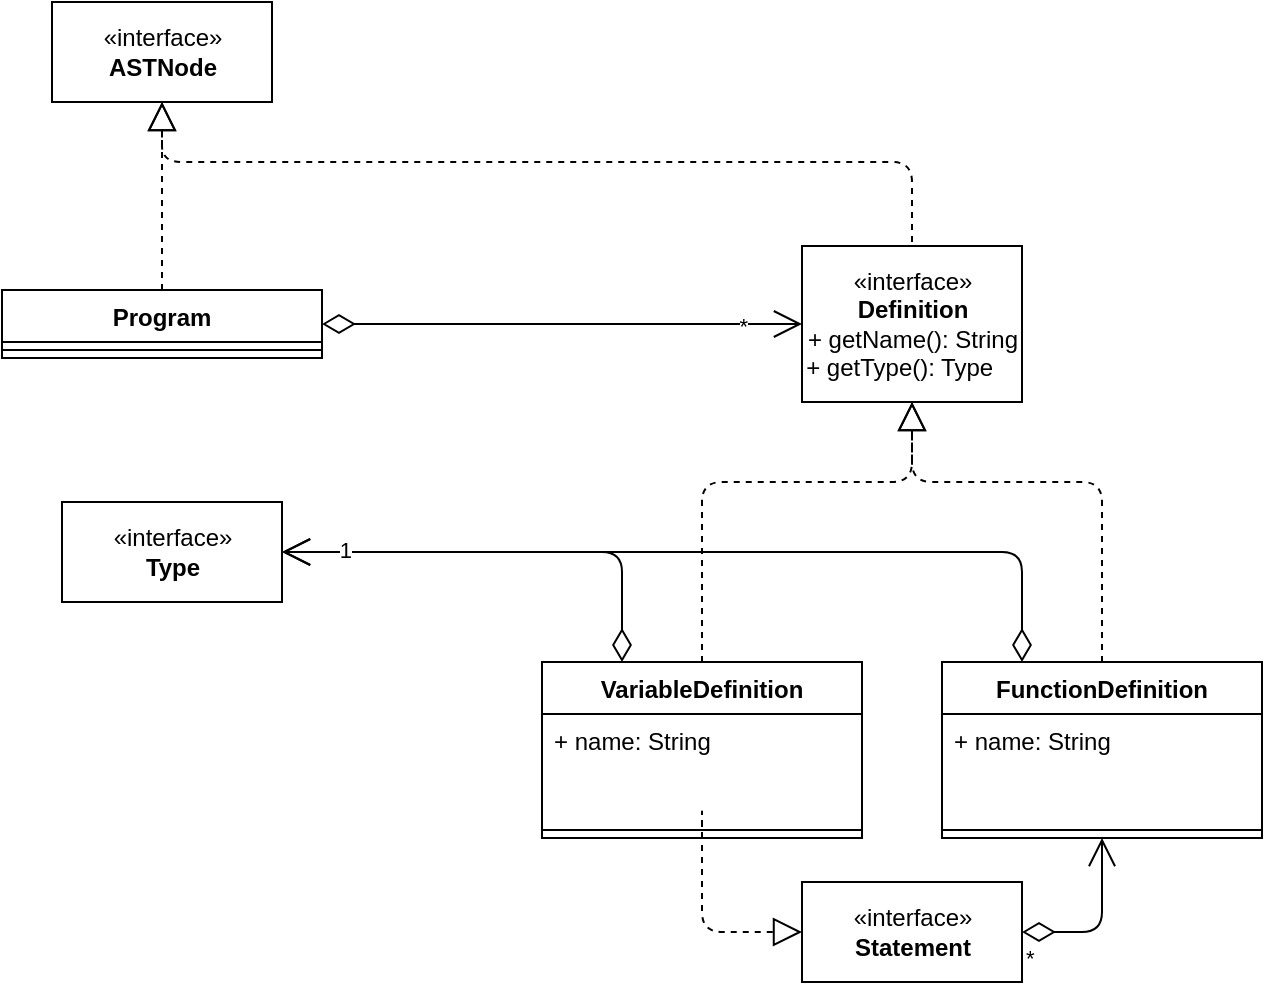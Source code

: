 <mxfile version="16.6.4" type="device"><diagram id="PfwSDcjhhosU7woeSbM-" name="Page-1"><mxGraphModel dx="1038" dy="564" grid="1" gridSize="10" guides="1" tooltips="1" connect="1" arrows="1" fold="1" page="1" pageScale="1" pageWidth="827" pageHeight="1169" math="0" shadow="0"><root><mxCell id="0"/><mxCell id="1" parent="0"/><mxCell id="aSM9VlHXMC2oNVCGez7S-1" value="Program" style="swimlane;fontStyle=1;align=center;verticalAlign=top;childLayout=stackLayout;horizontal=1;startSize=26;horizontalStack=0;resizeParent=1;resizeParentMax=0;resizeLast=0;collapsible=1;marginBottom=0;" parent="1" vertex="1"><mxGeometry x="170" y="184" width="160" height="34" as="geometry"/></mxCell><mxCell id="aSM9VlHXMC2oNVCGez7S-3" value="" style="line;strokeWidth=1;fillColor=none;align=left;verticalAlign=middle;spacingTop=-1;spacingLeft=3;spacingRight=3;rotatable=0;labelPosition=right;points=[];portConstraint=eastwest;" parent="aSM9VlHXMC2oNVCGez7S-1" vertex="1"><mxGeometry y="26" width="160" height="8" as="geometry"/></mxCell><mxCell id="aSM9VlHXMC2oNVCGez7S-5" value="«interface»&lt;br&gt;&lt;div&gt;&lt;b&gt;ASTNode&lt;/b&gt;&lt;/div&gt;" style="html=1;" parent="1" vertex="1"><mxGeometry x="195" y="40" width="110" height="50" as="geometry"/></mxCell><mxCell id="aSM9VlHXMC2oNVCGez7S-6" value="" style="endArrow=block;dashed=1;endFill=0;endSize=12;html=1;rounded=0;entryX=0.5;entryY=1;entryDx=0;entryDy=0;exitX=0.5;exitY=0;exitDx=0;exitDy=0;" parent="1" source="aSM9VlHXMC2oNVCGez7S-1" target="aSM9VlHXMC2oNVCGez7S-5" edge="1"><mxGeometry width="160" relative="1" as="geometry"><mxPoint x="170" y="280" as="sourcePoint"/><mxPoint x="330" y="280" as="targetPoint"/></mxGeometry></mxCell><mxCell id="aSM9VlHXMC2oNVCGez7S-8" value="" style="endArrow=block;dashed=1;endFill=0;endSize=12;html=1;rounded=1;entryX=0.5;entryY=1;entryDx=0;entryDy=0;exitX=0.5;exitY=0;exitDx=0;exitDy=0;" parent="1" target="aSM9VlHXMC2oNVCGez7S-5" edge="1"><mxGeometry width="160" relative="1" as="geometry"><mxPoint x="625" y="190" as="sourcePoint"/><mxPoint x="490" y="290" as="targetPoint"/><Array as="points"><mxPoint x="625" y="120"/><mxPoint x="250" y="120"/></Array></mxGeometry></mxCell><mxCell id="aSM9VlHXMC2oNVCGez7S-14" value="VariableDefinition" style="swimlane;fontStyle=1;align=center;verticalAlign=top;childLayout=stackLayout;horizontal=1;startSize=26;horizontalStack=0;resizeParent=1;resizeParentMax=0;resizeLast=0;collapsible=1;marginBottom=0;" parent="1" vertex="1"><mxGeometry x="440" y="370" width="160" height="88" as="geometry"/></mxCell><mxCell id="aSM9VlHXMC2oNVCGez7S-15" value="+ name: String    &#xA;&#xA;" style="text;strokeColor=none;fillColor=none;align=left;verticalAlign=top;spacingLeft=4;spacingRight=4;overflow=hidden;rotatable=0;points=[[0,0.5],[1,0.5]];portConstraint=eastwest;" parent="aSM9VlHXMC2oNVCGez7S-14" vertex="1"><mxGeometry y="26" width="160" height="54" as="geometry"/></mxCell><mxCell id="aSM9VlHXMC2oNVCGez7S-16" value="" style="line;strokeWidth=1;fillColor=none;align=left;verticalAlign=middle;spacingTop=-1;spacingLeft=3;spacingRight=3;rotatable=0;labelPosition=right;points=[];portConstraint=eastwest;" parent="aSM9VlHXMC2oNVCGez7S-14" vertex="1"><mxGeometry y="80" width="160" height="8" as="geometry"/></mxCell><mxCell id="aSM9VlHXMC2oNVCGez7S-18" value="FunctionDefinition" style="swimlane;fontStyle=1;align=center;verticalAlign=top;childLayout=stackLayout;horizontal=1;startSize=26;horizontalStack=0;resizeParent=1;resizeParentMax=0;resizeLast=0;collapsible=1;marginBottom=0;" parent="1" vertex="1"><mxGeometry x="640" y="370" width="160" height="88" as="geometry"/></mxCell><mxCell id="aSM9VlHXMC2oNVCGez7S-19" value="+ name: String" style="text;strokeColor=none;fillColor=none;align=left;verticalAlign=top;spacingLeft=4;spacingRight=4;overflow=hidden;rotatable=0;points=[[0,0.5],[1,0.5]];portConstraint=eastwest;" parent="aSM9VlHXMC2oNVCGez7S-18" vertex="1"><mxGeometry y="26" width="160" height="54" as="geometry"/></mxCell><mxCell id="aSM9VlHXMC2oNVCGez7S-20" value="" style="line;strokeWidth=1;fillColor=none;align=left;verticalAlign=middle;spacingTop=-1;spacingLeft=3;spacingRight=3;rotatable=0;labelPosition=right;points=[];portConstraint=eastwest;" parent="aSM9VlHXMC2oNVCGez7S-18" vertex="1"><mxGeometry y="80" width="160" height="8" as="geometry"/></mxCell><mxCell id="aSM9VlHXMC2oNVCGez7S-26" value="«interface»&lt;br&gt;&lt;div&gt;&lt;b&gt;Definition&lt;br&gt;&lt;/b&gt;&lt;/div&gt;&lt;div&gt;+ getName(): String&lt;br&gt;&lt;/div&gt;&lt;div&gt;+ getType(): Type&amp;nbsp;&amp;nbsp;&amp;nbsp;&amp;nbsp; &lt;br&gt;&lt;/div&gt;" style="html=1;" parent="1" vertex="1"><mxGeometry x="570" y="162" width="110" height="78" as="geometry"/></mxCell><mxCell id="aSM9VlHXMC2oNVCGez7S-27" value="" style="endArrow=block;dashed=1;endFill=0;endSize=12;html=1;rounded=1;entryX=0.5;entryY=1;entryDx=0;entryDy=0;exitX=0.5;exitY=0;exitDx=0;exitDy=0;" parent="1" source="aSM9VlHXMC2oNVCGez7S-18" target="aSM9VlHXMC2oNVCGez7S-26" edge="1"><mxGeometry width="160" relative="1" as="geometry"><mxPoint x="465" y="290" as="sourcePoint"/><mxPoint x="625" y="290" as="targetPoint"/><Array as="points"><mxPoint x="720" y="280"/><mxPoint x="625" y="280"/></Array></mxGeometry></mxCell><mxCell id="aSM9VlHXMC2oNVCGez7S-28" value="" style="endArrow=block;dashed=1;endFill=0;endSize=12;html=1;rounded=1;entryX=0.5;entryY=1;entryDx=0;entryDy=0;exitX=0.5;exitY=0;exitDx=0;exitDy=0;" parent="1" source="aSM9VlHXMC2oNVCGez7S-14" target="aSM9VlHXMC2oNVCGez7S-26" edge="1"><mxGeometry width="160" relative="1" as="geometry"><mxPoint x="340" y="300" as="sourcePoint"/><mxPoint x="500" y="300" as="targetPoint"/><Array as="points"><mxPoint x="520" y="280"/><mxPoint x="625" y="280"/></Array></mxGeometry></mxCell><mxCell id="aSM9VlHXMC2oNVCGez7S-29" value="«interface»&lt;br&gt;&lt;b&gt;Statement&lt;/b&gt;" style="html=1;" parent="1" vertex="1"><mxGeometry x="570" y="480" width="110" height="50" as="geometry"/></mxCell><mxCell id="aSM9VlHXMC2oNVCGez7S-30" value="" style="endArrow=block;dashed=1;endFill=0;endSize=12;html=1;rounded=1;exitX=0.5;exitY=1;exitDx=0;exitDy=0;entryX=0;entryY=0.5;entryDx=0;entryDy=0;" parent="1" source="aSM9VlHXMC2oNVCGez7S-14" target="aSM9VlHXMC2oNVCGez7S-29" edge="1"><mxGeometry width="160" relative="1" as="geometry"><mxPoint x="300" y="290" as="sourcePoint"/><mxPoint x="460" y="290" as="targetPoint"/><Array as="points"><mxPoint x="520" y="440"/><mxPoint x="520" y="505"/></Array></mxGeometry></mxCell><mxCell id="aSM9VlHXMC2oNVCGez7S-31" value="" style="endArrow=open;html=1;endSize=12;startArrow=diamondThin;startSize=14;startFill=0;edgeStyle=orthogonalEdgeStyle;rounded=1;entryX=0.5;entryY=1;entryDx=0;entryDy=0;exitX=1;exitY=0.5;exitDx=0;exitDy=0;" parent="1" source="aSM9VlHXMC2oNVCGez7S-29" target="aSM9VlHXMC2oNVCGez7S-18" edge="1"><mxGeometry relative="1" as="geometry"><mxPoint x="300" y="290" as="sourcePoint"/><mxPoint x="460" y="290" as="targetPoint"/></mxGeometry></mxCell><mxCell id="aSM9VlHXMC2oNVCGez7S-32" value="*" style="edgeLabel;resizable=0;html=1;align=left;verticalAlign=top;" parent="aSM9VlHXMC2oNVCGez7S-31" connectable="0" vertex="1"><mxGeometry x="-1" relative="1" as="geometry"/></mxCell><mxCell id="exoUNLQMpmmhim0CLq5I-3" value="" style="endArrow=open;html=1;endSize=12;startArrow=diamondThin;startSize=14;startFill=0;edgeStyle=orthogonalEdgeStyle;rounded=1;entryX=0;entryY=0.5;entryDx=0;entryDy=0;exitX=1;exitY=0.5;exitDx=0;exitDy=0;" parent="1" source="aSM9VlHXMC2oNVCGez7S-1" target="aSM9VlHXMC2oNVCGez7S-26" edge="1"><mxGeometry relative="1" as="geometry"><mxPoint x="330" y="290" as="sourcePoint"/><mxPoint x="490" y="290" as="targetPoint"/></mxGeometry></mxCell><mxCell id="exoUNLQMpmmhim0CLq5I-5" value="*" style="edgeLabel;resizable=0;html=1;align=right;verticalAlign=top;" parent="exoUNLQMpmmhim0CLq5I-3" connectable="0" vertex="1"><mxGeometry x="1" relative="1" as="geometry"><mxPoint x="-27" y="-12" as="offset"/></mxGeometry></mxCell><mxCell id="BZhOBN8JdwdTrbJg-9qR-1" value="«interface»&lt;br&gt;&lt;b&gt;Type&lt;/b&gt;" style="html=1;" vertex="1" parent="1"><mxGeometry x="200" y="290" width="110" height="50" as="geometry"/></mxCell><mxCell id="BZhOBN8JdwdTrbJg-9qR-2" value="" style="endArrow=open;html=1;endSize=12;startArrow=diamondThin;startSize=14;startFill=0;edgeStyle=orthogonalEdgeStyle;rounded=1;exitX=0.25;exitY=0;exitDx=0;exitDy=0;entryX=1;entryY=0.5;entryDx=0;entryDy=0;" edge="1" parent="1" source="aSM9VlHXMC2oNVCGez7S-18" target="BZhOBN8JdwdTrbJg-9qR-1"><mxGeometry relative="1" as="geometry"><mxPoint x="400" y="290" as="sourcePoint"/><mxPoint x="560" y="290" as="targetPoint"/></mxGeometry></mxCell><mxCell id="BZhOBN8JdwdTrbJg-9qR-4" value="1" style="edgeLabel;resizable=0;html=1;align=right;verticalAlign=top;" connectable="0" vertex="1" parent="BZhOBN8JdwdTrbJg-9qR-2"><mxGeometry x="1" relative="1" as="geometry"><mxPoint x="35" y="-14" as="offset"/></mxGeometry></mxCell><mxCell id="BZhOBN8JdwdTrbJg-9qR-7" value="" style="endArrow=open;html=1;endSize=12;startArrow=diamondThin;startSize=14;startFill=0;edgeStyle=orthogonalEdgeStyle;rounded=1;exitX=0.25;exitY=0;exitDx=0;exitDy=0;entryX=1;entryY=0.5;entryDx=0;entryDy=0;" edge="1" parent="1" source="aSM9VlHXMC2oNVCGez7S-14" target="BZhOBN8JdwdTrbJg-9qR-1"><mxGeometry relative="1" as="geometry"><mxPoint x="690" y="330" as="sourcePoint"/><mxPoint x="320" y="275" as="targetPoint"/></mxGeometry></mxCell><mxCell id="BZhOBN8JdwdTrbJg-9qR-8" value="1" style="edgeLabel;resizable=0;html=1;align=right;verticalAlign=top;" connectable="0" vertex="1" parent="BZhOBN8JdwdTrbJg-9qR-7"><mxGeometry x="1" relative="1" as="geometry"><mxPoint x="35" y="-14" as="offset"/></mxGeometry></mxCell></root></mxGraphModel></diagram></mxfile>